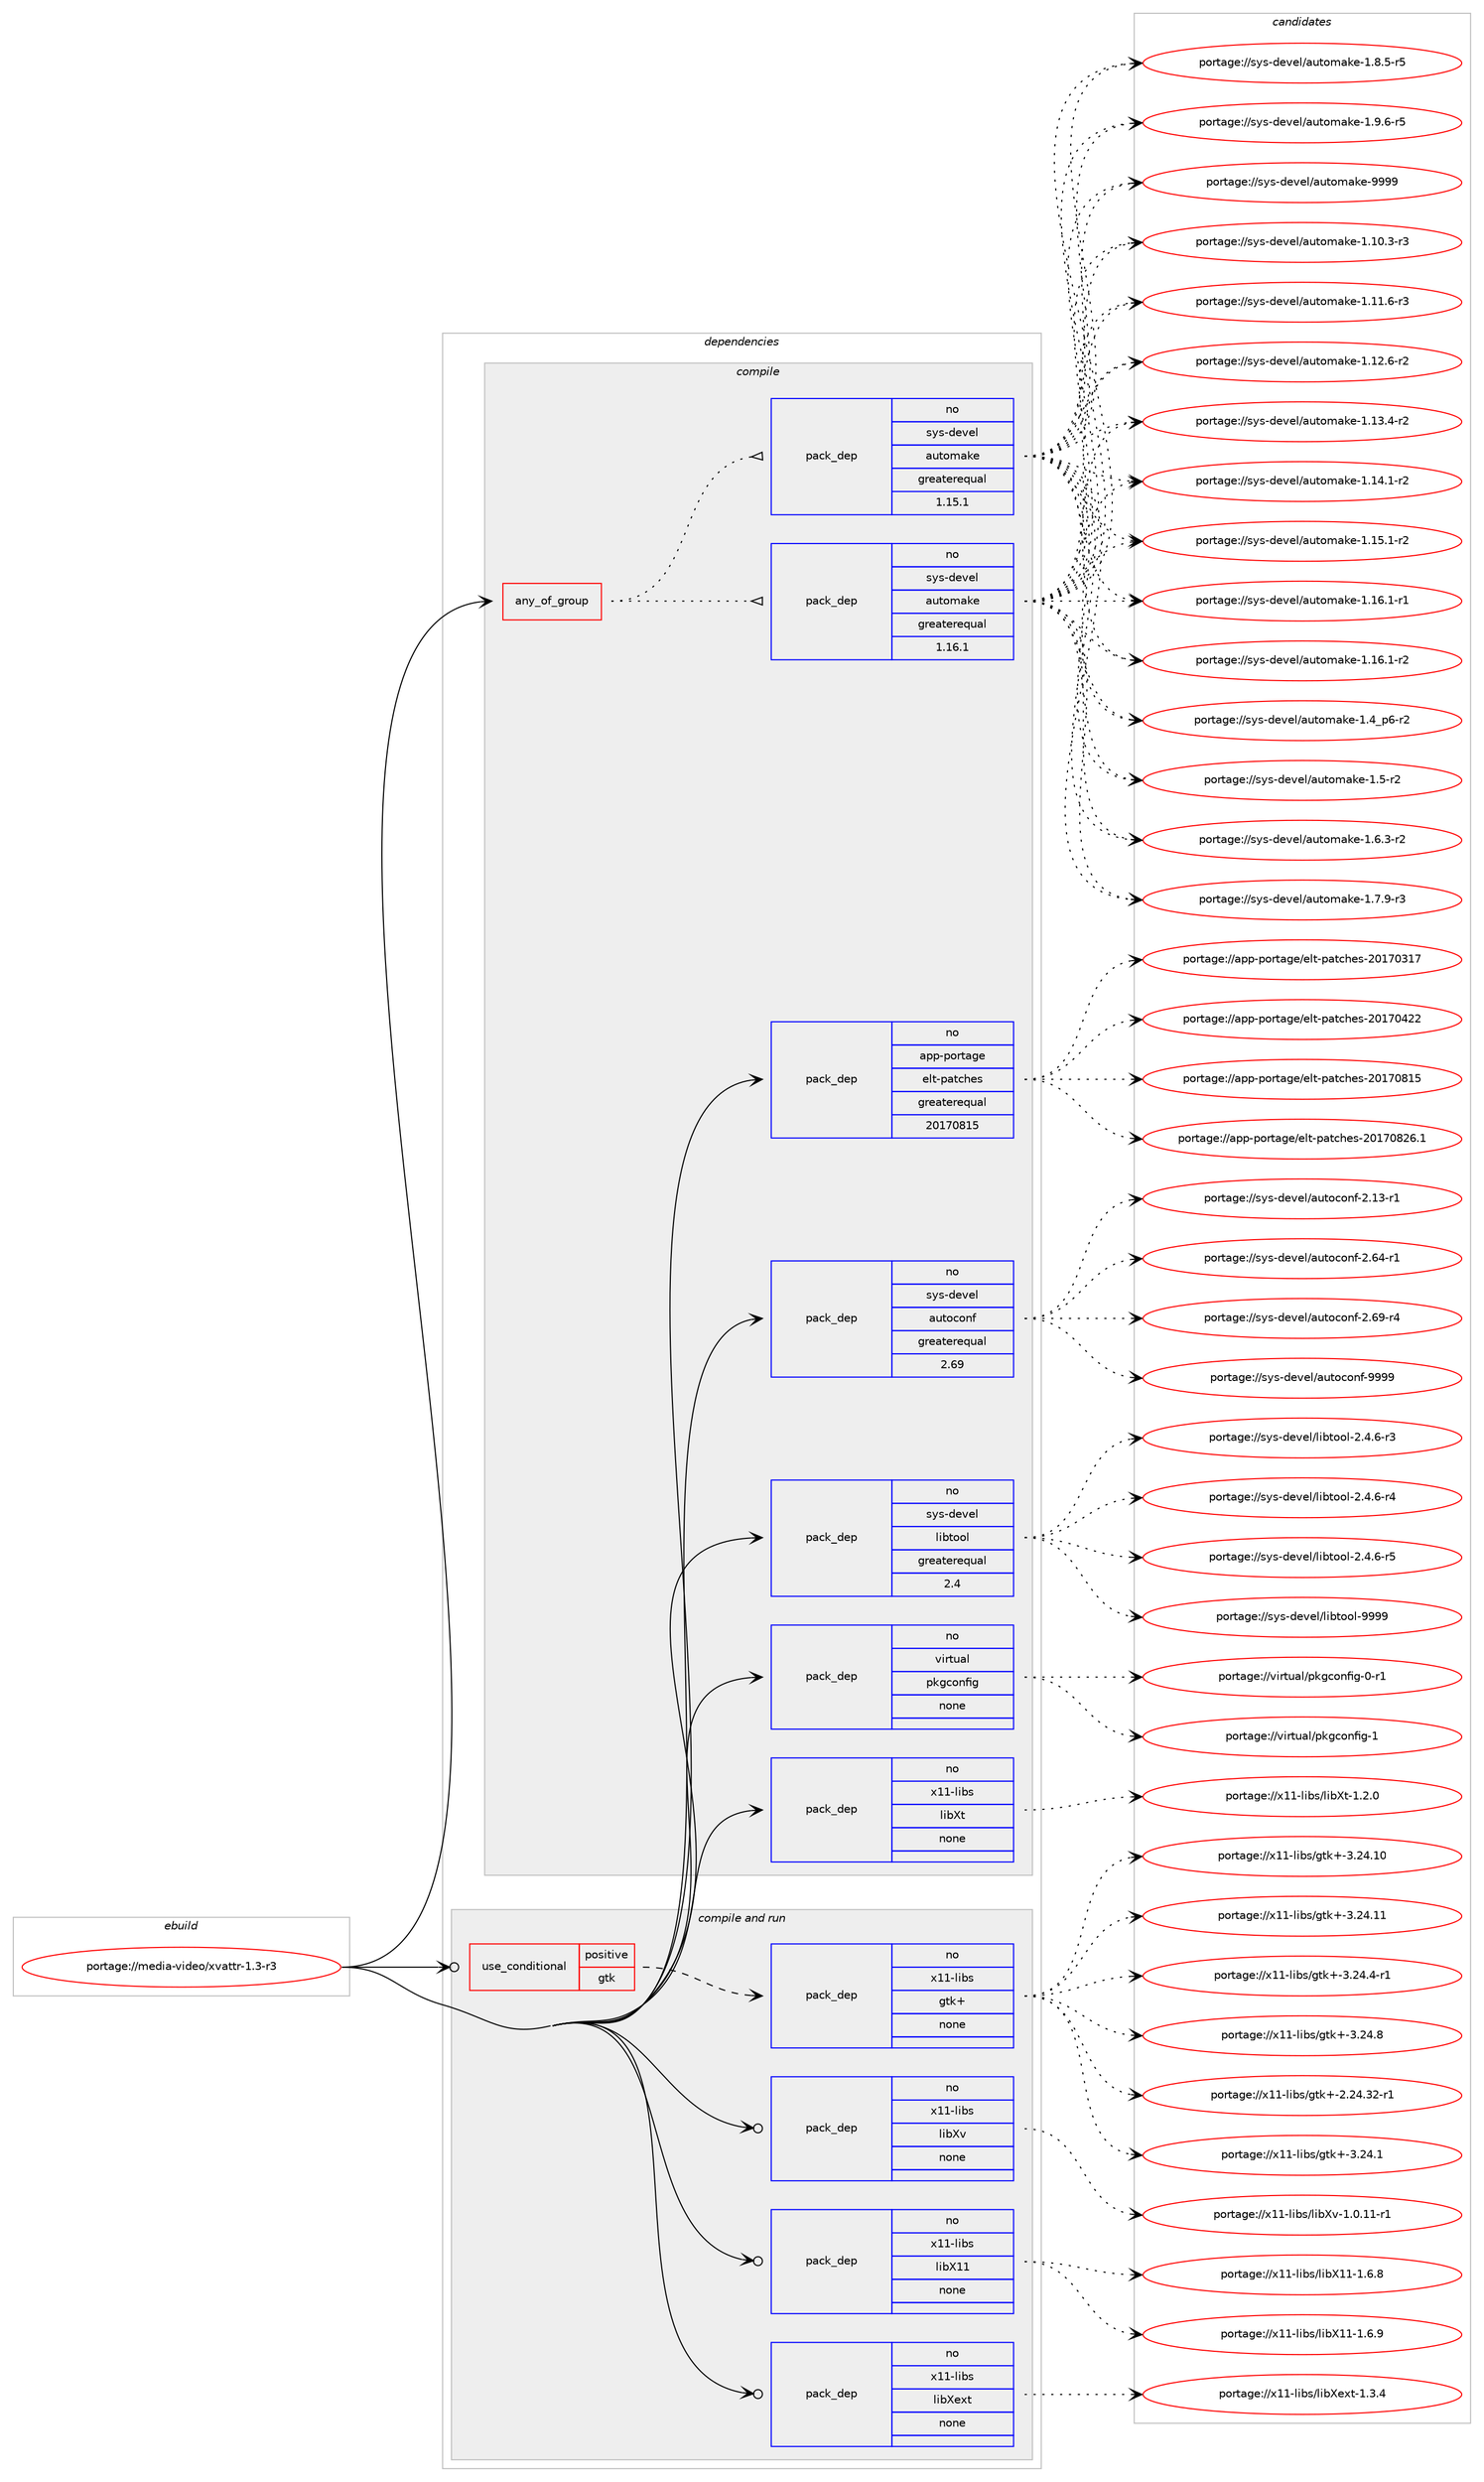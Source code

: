 digraph prolog {

# *************
# Graph options
# *************

newrank=true;
concentrate=true;
compound=true;
graph [rankdir=LR,fontname=Helvetica,fontsize=10,ranksep=1.5];#, ranksep=2.5, nodesep=0.2];
edge  [arrowhead=vee];
node  [fontname=Helvetica,fontsize=10];

# **********
# The ebuild
# **********

subgraph cluster_leftcol {
color=gray;
rank=same;
label=<<i>ebuild</i>>;
id [label="portage://media-video/xvattr-1.3-r3", color=red, width=4, href="../media-video/xvattr-1.3-r3.svg"];
}

# ****************
# The dependencies
# ****************

subgraph cluster_midcol {
color=gray;
label=<<i>dependencies</i>>;
subgraph cluster_compile {
fillcolor="#eeeeee";
style=filled;
label=<<i>compile</i>>;
subgraph any5479 {
dependency344261 [label=<<TABLE BORDER="0" CELLBORDER="1" CELLSPACING="0" CELLPADDING="4"><TR><TD CELLPADDING="10">any_of_group</TD></TR></TABLE>>, shape=none, color=red];subgraph pack252729 {
dependency344262 [label=<<TABLE BORDER="0" CELLBORDER="1" CELLSPACING="0" CELLPADDING="4" WIDTH="220"><TR><TD ROWSPAN="6" CELLPADDING="30">pack_dep</TD></TR><TR><TD WIDTH="110">no</TD></TR><TR><TD>sys-devel</TD></TR><TR><TD>automake</TD></TR><TR><TD>greaterequal</TD></TR><TR><TD>1.16.1</TD></TR></TABLE>>, shape=none, color=blue];
}
dependency344261:e -> dependency344262:w [weight=20,style="dotted",arrowhead="oinv"];
subgraph pack252730 {
dependency344263 [label=<<TABLE BORDER="0" CELLBORDER="1" CELLSPACING="0" CELLPADDING="4" WIDTH="220"><TR><TD ROWSPAN="6" CELLPADDING="30">pack_dep</TD></TR><TR><TD WIDTH="110">no</TD></TR><TR><TD>sys-devel</TD></TR><TR><TD>automake</TD></TR><TR><TD>greaterequal</TD></TR><TR><TD>1.15.1</TD></TR></TABLE>>, shape=none, color=blue];
}
dependency344261:e -> dependency344263:w [weight=20,style="dotted",arrowhead="oinv"];
}
id:e -> dependency344261:w [weight=20,style="solid",arrowhead="vee"];
subgraph pack252731 {
dependency344264 [label=<<TABLE BORDER="0" CELLBORDER="1" CELLSPACING="0" CELLPADDING="4" WIDTH="220"><TR><TD ROWSPAN="6" CELLPADDING="30">pack_dep</TD></TR><TR><TD WIDTH="110">no</TD></TR><TR><TD>app-portage</TD></TR><TR><TD>elt-patches</TD></TR><TR><TD>greaterequal</TD></TR><TR><TD>20170815</TD></TR></TABLE>>, shape=none, color=blue];
}
id:e -> dependency344264:w [weight=20,style="solid",arrowhead="vee"];
subgraph pack252732 {
dependency344265 [label=<<TABLE BORDER="0" CELLBORDER="1" CELLSPACING="0" CELLPADDING="4" WIDTH="220"><TR><TD ROWSPAN="6" CELLPADDING="30">pack_dep</TD></TR><TR><TD WIDTH="110">no</TD></TR><TR><TD>sys-devel</TD></TR><TR><TD>autoconf</TD></TR><TR><TD>greaterequal</TD></TR><TR><TD>2.69</TD></TR></TABLE>>, shape=none, color=blue];
}
id:e -> dependency344265:w [weight=20,style="solid",arrowhead="vee"];
subgraph pack252733 {
dependency344266 [label=<<TABLE BORDER="0" CELLBORDER="1" CELLSPACING="0" CELLPADDING="4" WIDTH="220"><TR><TD ROWSPAN="6" CELLPADDING="30">pack_dep</TD></TR><TR><TD WIDTH="110">no</TD></TR><TR><TD>sys-devel</TD></TR><TR><TD>libtool</TD></TR><TR><TD>greaterequal</TD></TR><TR><TD>2.4</TD></TR></TABLE>>, shape=none, color=blue];
}
id:e -> dependency344266:w [weight=20,style="solid",arrowhead="vee"];
subgraph pack252734 {
dependency344267 [label=<<TABLE BORDER="0" CELLBORDER="1" CELLSPACING="0" CELLPADDING="4" WIDTH="220"><TR><TD ROWSPAN="6" CELLPADDING="30">pack_dep</TD></TR><TR><TD WIDTH="110">no</TD></TR><TR><TD>virtual</TD></TR><TR><TD>pkgconfig</TD></TR><TR><TD>none</TD></TR><TR><TD></TD></TR></TABLE>>, shape=none, color=blue];
}
id:e -> dependency344267:w [weight=20,style="solid",arrowhead="vee"];
subgraph pack252735 {
dependency344268 [label=<<TABLE BORDER="0" CELLBORDER="1" CELLSPACING="0" CELLPADDING="4" WIDTH="220"><TR><TD ROWSPAN="6" CELLPADDING="30">pack_dep</TD></TR><TR><TD WIDTH="110">no</TD></TR><TR><TD>x11-libs</TD></TR><TR><TD>libXt</TD></TR><TR><TD>none</TD></TR><TR><TD></TD></TR></TABLE>>, shape=none, color=blue];
}
id:e -> dependency344268:w [weight=20,style="solid",arrowhead="vee"];
}
subgraph cluster_compileandrun {
fillcolor="#eeeeee";
style=filled;
label=<<i>compile and run</i>>;
subgraph cond85908 {
dependency344269 [label=<<TABLE BORDER="0" CELLBORDER="1" CELLSPACING="0" CELLPADDING="4"><TR><TD ROWSPAN="3" CELLPADDING="10">use_conditional</TD></TR><TR><TD>positive</TD></TR><TR><TD>gtk</TD></TR></TABLE>>, shape=none, color=red];
subgraph pack252736 {
dependency344270 [label=<<TABLE BORDER="0" CELLBORDER="1" CELLSPACING="0" CELLPADDING="4" WIDTH="220"><TR><TD ROWSPAN="6" CELLPADDING="30">pack_dep</TD></TR><TR><TD WIDTH="110">no</TD></TR><TR><TD>x11-libs</TD></TR><TR><TD>gtk+</TD></TR><TR><TD>none</TD></TR><TR><TD></TD></TR></TABLE>>, shape=none, color=blue];
}
dependency344269:e -> dependency344270:w [weight=20,style="dashed",arrowhead="vee"];
}
id:e -> dependency344269:w [weight=20,style="solid",arrowhead="odotvee"];
subgraph pack252737 {
dependency344271 [label=<<TABLE BORDER="0" CELLBORDER="1" CELLSPACING="0" CELLPADDING="4" WIDTH="220"><TR><TD ROWSPAN="6" CELLPADDING="30">pack_dep</TD></TR><TR><TD WIDTH="110">no</TD></TR><TR><TD>x11-libs</TD></TR><TR><TD>libX11</TD></TR><TR><TD>none</TD></TR><TR><TD></TD></TR></TABLE>>, shape=none, color=blue];
}
id:e -> dependency344271:w [weight=20,style="solid",arrowhead="odotvee"];
subgraph pack252738 {
dependency344272 [label=<<TABLE BORDER="0" CELLBORDER="1" CELLSPACING="0" CELLPADDING="4" WIDTH="220"><TR><TD ROWSPAN="6" CELLPADDING="30">pack_dep</TD></TR><TR><TD WIDTH="110">no</TD></TR><TR><TD>x11-libs</TD></TR><TR><TD>libXext</TD></TR><TR><TD>none</TD></TR><TR><TD></TD></TR></TABLE>>, shape=none, color=blue];
}
id:e -> dependency344272:w [weight=20,style="solid",arrowhead="odotvee"];
subgraph pack252739 {
dependency344273 [label=<<TABLE BORDER="0" CELLBORDER="1" CELLSPACING="0" CELLPADDING="4" WIDTH="220"><TR><TD ROWSPAN="6" CELLPADDING="30">pack_dep</TD></TR><TR><TD WIDTH="110">no</TD></TR><TR><TD>x11-libs</TD></TR><TR><TD>libXv</TD></TR><TR><TD>none</TD></TR><TR><TD></TD></TR></TABLE>>, shape=none, color=blue];
}
id:e -> dependency344273:w [weight=20,style="solid",arrowhead="odotvee"];
}
subgraph cluster_run {
fillcolor="#eeeeee";
style=filled;
label=<<i>run</i>>;
}
}

# **************
# The candidates
# **************

subgraph cluster_choices {
rank=same;
color=gray;
label=<<i>candidates</i>>;

subgraph choice252729 {
color=black;
nodesep=1;
choiceportage11512111545100101118101108479711711611110997107101454946494846514511451 [label="portage://sys-devel/automake-1.10.3-r3", color=red, width=4,href="../sys-devel/automake-1.10.3-r3.svg"];
choiceportage11512111545100101118101108479711711611110997107101454946494946544511451 [label="portage://sys-devel/automake-1.11.6-r3", color=red, width=4,href="../sys-devel/automake-1.11.6-r3.svg"];
choiceportage11512111545100101118101108479711711611110997107101454946495046544511450 [label="portage://sys-devel/automake-1.12.6-r2", color=red, width=4,href="../sys-devel/automake-1.12.6-r2.svg"];
choiceportage11512111545100101118101108479711711611110997107101454946495146524511450 [label="portage://sys-devel/automake-1.13.4-r2", color=red, width=4,href="../sys-devel/automake-1.13.4-r2.svg"];
choiceportage11512111545100101118101108479711711611110997107101454946495246494511450 [label="portage://sys-devel/automake-1.14.1-r2", color=red, width=4,href="../sys-devel/automake-1.14.1-r2.svg"];
choiceportage11512111545100101118101108479711711611110997107101454946495346494511450 [label="portage://sys-devel/automake-1.15.1-r2", color=red, width=4,href="../sys-devel/automake-1.15.1-r2.svg"];
choiceportage11512111545100101118101108479711711611110997107101454946495446494511449 [label="portage://sys-devel/automake-1.16.1-r1", color=red, width=4,href="../sys-devel/automake-1.16.1-r1.svg"];
choiceportage11512111545100101118101108479711711611110997107101454946495446494511450 [label="portage://sys-devel/automake-1.16.1-r2", color=red, width=4,href="../sys-devel/automake-1.16.1-r2.svg"];
choiceportage115121115451001011181011084797117116111109971071014549465295112544511450 [label="portage://sys-devel/automake-1.4_p6-r2", color=red, width=4,href="../sys-devel/automake-1.4_p6-r2.svg"];
choiceportage11512111545100101118101108479711711611110997107101454946534511450 [label="portage://sys-devel/automake-1.5-r2", color=red, width=4,href="../sys-devel/automake-1.5-r2.svg"];
choiceportage115121115451001011181011084797117116111109971071014549465446514511450 [label="portage://sys-devel/automake-1.6.3-r2", color=red, width=4,href="../sys-devel/automake-1.6.3-r2.svg"];
choiceportage115121115451001011181011084797117116111109971071014549465546574511451 [label="portage://sys-devel/automake-1.7.9-r3", color=red, width=4,href="../sys-devel/automake-1.7.9-r3.svg"];
choiceportage115121115451001011181011084797117116111109971071014549465646534511453 [label="portage://sys-devel/automake-1.8.5-r5", color=red, width=4,href="../sys-devel/automake-1.8.5-r5.svg"];
choiceportage115121115451001011181011084797117116111109971071014549465746544511453 [label="portage://sys-devel/automake-1.9.6-r5", color=red, width=4,href="../sys-devel/automake-1.9.6-r5.svg"];
choiceportage115121115451001011181011084797117116111109971071014557575757 [label="portage://sys-devel/automake-9999", color=red, width=4,href="../sys-devel/automake-9999.svg"];
dependency344262:e -> choiceportage11512111545100101118101108479711711611110997107101454946494846514511451:w [style=dotted,weight="100"];
dependency344262:e -> choiceportage11512111545100101118101108479711711611110997107101454946494946544511451:w [style=dotted,weight="100"];
dependency344262:e -> choiceportage11512111545100101118101108479711711611110997107101454946495046544511450:w [style=dotted,weight="100"];
dependency344262:e -> choiceportage11512111545100101118101108479711711611110997107101454946495146524511450:w [style=dotted,weight="100"];
dependency344262:e -> choiceportage11512111545100101118101108479711711611110997107101454946495246494511450:w [style=dotted,weight="100"];
dependency344262:e -> choiceportage11512111545100101118101108479711711611110997107101454946495346494511450:w [style=dotted,weight="100"];
dependency344262:e -> choiceportage11512111545100101118101108479711711611110997107101454946495446494511449:w [style=dotted,weight="100"];
dependency344262:e -> choiceportage11512111545100101118101108479711711611110997107101454946495446494511450:w [style=dotted,weight="100"];
dependency344262:e -> choiceportage115121115451001011181011084797117116111109971071014549465295112544511450:w [style=dotted,weight="100"];
dependency344262:e -> choiceportage11512111545100101118101108479711711611110997107101454946534511450:w [style=dotted,weight="100"];
dependency344262:e -> choiceportage115121115451001011181011084797117116111109971071014549465446514511450:w [style=dotted,weight="100"];
dependency344262:e -> choiceportage115121115451001011181011084797117116111109971071014549465546574511451:w [style=dotted,weight="100"];
dependency344262:e -> choiceportage115121115451001011181011084797117116111109971071014549465646534511453:w [style=dotted,weight="100"];
dependency344262:e -> choiceportage115121115451001011181011084797117116111109971071014549465746544511453:w [style=dotted,weight="100"];
dependency344262:e -> choiceportage115121115451001011181011084797117116111109971071014557575757:w [style=dotted,weight="100"];
}
subgraph choice252730 {
color=black;
nodesep=1;
choiceportage11512111545100101118101108479711711611110997107101454946494846514511451 [label="portage://sys-devel/automake-1.10.3-r3", color=red, width=4,href="../sys-devel/automake-1.10.3-r3.svg"];
choiceportage11512111545100101118101108479711711611110997107101454946494946544511451 [label="portage://sys-devel/automake-1.11.6-r3", color=red, width=4,href="../sys-devel/automake-1.11.6-r3.svg"];
choiceportage11512111545100101118101108479711711611110997107101454946495046544511450 [label="portage://sys-devel/automake-1.12.6-r2", color=red, width=4,href="../sys-devel/automake-1.12.6-r2.svg"];
choiceportage11512111545100101118101108479711711611110997107101454946495146524511450 [label="portage://sys-devel/automake-1.13.4-r2", color=red, width=4,href="../sys-devel/automake-1.13.4-r2.svg"];
choiceportage11512111545100101118101108479711711611110997107101454946495246494511450 [label="portage://sys-devel/automake-1.14.1-r2", color=red, width=4,href="../sys-devel/automake-1.14.1-r2.svg"];
choiceportage11512111545100101118101108479711711611110997107101454946495346494511450 [label="portage://sys-devel/automake-1.15.1-r2", color=red, width=4,href="../sys-devel/automake-1.15.1-r2.svg"];
choiceportage11512111545100101118101108479711711611110997107101454946495446494511449 [label="portage://sys-devel/automake-1.16.1-r1", color=red, width=4,href="../sys-devel/automake-1.16.1-r1.svg"];
choiceportage11512111545100101118101108479711711611110997107101454946495446494511450 [label="portage://sys-devel/automake-1.16.1-r2", color=red, width=4,href="../sys-devel/automake-1.16.1-r2.svg"];
choiceportage115121115451001011181011084797117116111109971071014549465295112544511450 [label="portage://sys-devel/automake-1.4_p6-r2", color=red, width=4,href="../sys-devel/automake-1.4_p6-r2.svg"];
choiceportage11512111545100101118101108479711711611110997107101454946534511450 [label="portage://sys-devel/automake-1.5-r2", color=red, width=4,href="../sys-devel/automake-1.5-r2.svg"];
choiceportage115121115451001011181011084797117116111109971071014549465446514511450 [label="portage://sys-devel/automake-1.6.3-r2", color=red, width=4,href="../sys-devel/automake-1.6.3-r2.svg"];
choiceportage115121115451001011181011084797117116111109971071014549465546574511451 [label="portage://sys-devel/automake-1.7.9-r3", color=red, width=4,href="../sys-devel/automake-1.7.9-r3.svg"];
choiceportage115121115451001011181011084797117116111109971071014549465646534511453 [label="portage://sys-devel/automake-1.8.5-r5", color=red, width=4,href="../sys-devel/automake-1.8.5-r5.svg"];
choiceportage115121115451001011181011084797117116111109971071014549465746544511453 [label="portage://sys-devel/automake-1.9.6-r5", color=red, width=4,href="../sys-devel/automake-1.9.6-r5.svg"];
choiceportage115121115451001011181011084797117116111109971071014557575757 [label="portage://sys-devel/automake-9999", color=red, width=4,href="../sys-devel/automake-9999.svg"];
dependency344263:e -> choiceportage11512111545100101118101108479711711611110997107101454946494846514511451:w [style=dotted,weight="100"];
dependency344263:e -> choiceportage11512111545100101118101108479711711611110997107101454946494946544511451:w [style=dotted,weight="100"];
dependency344263:e -> choiceportage11512111545100101118101108479711711611110997107101454946495046544511450:w [style=dotted,weight="100"];
dependency344263:e -> choiceportage11512111545100101118101108479711711611110997107101454946495146524511450:w [style=dotted,weight="100"];
dependency344263:e -> choiceportage11512111545100101118101108479711711611110997107101454946495246494511450:w [style=dotted,weight="100"];
dependency344263:e -> choiceportage11512111545100101118101108479711711611110997107101454946495346494511450:w [style=dotted,weight="100"];
dependency344263:e -> choiceportage11512111545100101118101108479711711611110997107101454946495446494511449:w [style=dotted,weight="100"];
dependency344263:e -> choiceportage11512111545100101118101108479711711611110997107101454946495446494511450:w [style=dotted,weight="100"];
dependency344263:e -> choiceportage115121115451001011181011084797117116111109971071014549465295112544511450:w [style=dotted,weight="100"];
dependency344263:e -> choiceportage11512111545100101118101108479711711611110997107101454946534511450:w [style=dotted,weight="100"];
dependency344263:e -> choiceportage115121115451001011181011084797117116111109971071014549465446514511450:w [style=dotted,weight="100"];
dependency344263:e -> choiceportage115121115451001011181011084797117116111109971071014549465546574511451:w [style=dotted,weight="100"];
dependency344263:e -> choiceportage115121115451001011181011084797117116111109971071014549465646534511453:w [style=dotted,weight="100"];
dependency344263:e -> choiceportage115121115451001011181011084797117116111109971071014549465746544511453:w [style=dotted,weight="100"];
dependency344263:e -> choiceportage115121115451001011181011084797117116111109971071014557575757:w [style=dotted,weight="100"];
}
subgraph choice252731 {
color=black;
nodesep=1;
choiceportage97112112451121111141169710310147101108116451129711699104101115455048495548514955 [label="portage://app-portage/elt-patches-20170317", color=red, width=4,href="../app-portage/elt-patches-20170317.svg"];
choiceportage97112112451121111141169710310147101108116451129711699104101115455048495548525050 [label="portage://app-portage/elt-patches-20170422", color=red, width=4,href="../app-portage/elt-patches-20170422.svg"];
choiceportage97112112451121111141169710310147101108116451129711699104101115455048495548564953 [label="portage://app-portage/elt-patches-20170815", color=red, width=4,href="../app-portage/elt-patches-20170815.svg"];
choiceportage971121124511211111411697103101471011081164511297116991041011154550484955485650544649 [label="portage://app-portage/elt-patches-20170826.1", color=red, width=4,href="../app-portage/elt-patches-20170826.1.svg"];
dependency344264:e -> choiceportage97112112451121111141169710310147101108116451129711699104101115455048495548514955:w [style=dotted,weight="100"];
dependency344264:e -> choiceportage97112112451121111141169710310147101108116451129711699104101115455048495548525050:w [style=dotted,weight="100"];
dependency344264:e -> choiceportage97112112451121111141169710310147101108116451129711699104101115455048495548564953:w [style=dotted,weight="100"];
dependency344264:e -> choiceportage971121124511211111411697103101471011081164511297116991041011154550484955485650544649:w [style=dotted,weight="100"];
}
subgraph choice252732 {
color=black;
nodesep=1;
choiceportage1151211154510010111810110847971171161119911111010245504649514511449 [label="portage://sys-devel/autoconf-2.13-r1", color=red, width=4,href="../sys-devel/autoconf-2.13-r1.svg"];
choiceportage1151211154510010111810110847971171161119911111010245504654524511449 [label="portage://sys-devel/autoconf-2.64-r1", color=red, width=4,href="../sys-devel/autoconf-2.64-r1.svg"];
choiceportage1151211154510010111810110847971171161119911111010245504654574511452 [label="portage://sys-devel/autoconf-2.69-r4", color=red, width=4,href="../sys-devel/autoconf-2.69-r4.svg"];
choiceportage115121115451001011181011084797117116111991111101024557575757 [label="portage://sys-devel/autoconf-9999", color=red, width=4,href="../sys-devel/autoconf-9999.svg"];
dependency344265:e -> choiceportage1151211154510010111810110847971171161119911111010245504649514511449:w [style=dotted,weight="100"];
dependency344265:e -> choiceportage1151211154510010111810110847971171161119911111010245504654524511449:w [style=dotted,weight="100"];
dependency344265:e -> choiceportage1151211154510010111810110847971171161119911111010245504654574511452:w [style=dotted,weight="100"];
dependency344265:e -> choiceportage115121115451001011181011084797117116111991111101024557575757:w [style=dotted,weight="100"];
}
subgraph choice252733 {
color=black;
nodesep=1;
choiceportage1151211154510010111810110847108105981161111111084550465246544511451 [label="portage://sys-devel/libtool-2.4.6-r3", color=red, width=4,href="../sys-devel/libtool-2.4.6-r3.svg"];
choiceportage1151211154510010111810110847108105981161111111084550465246544511452 [label="portage://sys-devel/libtool-2.4.6-r4", color=red, width=4,href="../sys-devel/libtool-2.4.6-r4.svg"];
choiceportage1151211154510010111810110847108105981161111111084550465246544511453 [label="portage://sys-devel/libtool-2.4.6-r5", color=red, width=4,href="../sys-devel/libtool-2.4.6-r5.svg"];
choiceportage1151211154510010111810110847108105981161111111084557575757 [label="portage://sys-devel/libtool-9999", color=red, width=4,href="../sys-devel/libtool-9999.svg"];
dependency344266:e -> choiceportage1151211154510010111810110847108105981161111111084550465246544511451:w [style=dotted,weight="100"];
dependency344266:e -> choiceportage1151211154510010111810110847108105981161111111084550465246544511452:w [style=dotted,weight="100"];
dependency344266:e -> choiceportage1151211154510010111810110847108105981161111111084550465246544511453:w [style=dotted,weight="100"];
dependency344266:e -> choiceportage1151211154510010111810110847108105981161111111084557575757:w [style=dotted,weight="100"];
}
subgraph choice252734 {
color=black;
nodesep=1;
choiceportage11810511411611797108471121071039911111010210510345484511449 [label="portage://virtual/pkgconfig-0-r1", color=red, width=4,href="../virtual/pkgconfig-0-r1.svg"];
choiceportage1181051141161179710847112107103991111101021051034549 [label="portage://virtual/pkgconfig-1", color=red, width=4,href="../virtual/pkgconfig-1.svg"];
dependency344267:e -> choiceportage11810511411611797108471121071039911111010210510345484511449:w [style=dotted,weight="100"];
dependency344267:e -> choiceportage1181051141161179710847112107103991111101021051034549:w [style=dotted,weight="100"];
}
subgraph choice252735 {
color=black;
nodesep=1;
choiceportage12049494510810598115471081059888116454946504648 [label="portage://x11-libs/libXt-1.2.0", color=red, width=4,href="../x11-libs/libXt-1.2.0.svg"];
dependency344268:e -> choiceportage12049494510810598115471081059888116454946504648:w [style=dotted,weight="100"];
}
subgraph choice252736 {
color=black;
nodesep=1;
choiceportage12049494510810598115471031161074345504650524651504511449 [label="portage://x11-libs/gtk+-2.24.32-r1", color=red, width=4,href="../x11-libs/gtk+-2.24.32-r1.svg"];
choiceportage12049494510810598115471031161074345514650524649 [label="portage://x11-libs/gtk+-3.24.1", color=red, width=4,href="../x11-libs/gtk+-3.24.1.svg"];
choiceportage1204949451081059811547103116107434551465052464948 [label="portage://x11-libs/gtk+-3.24.10", color=red, width=4,href="../x11-libs/gtk+-3.24.10.svg"];
choiceportage1204949451081059811547103116107434551465052464949 [label="portage://x11-libs/gtk+-3.24.11", color=red, width=4,href="../x11-libs/gtk+-3.24.11.svg"];
choiceportage120494945108105981154710311610743455146505246524511449 [label="portage://x11-libs/gtk+-3.24.4-r1", color=red, width=4,href="../x11-libs/gtk+-3.24.4-r1.svg"];
choiceportage12049494510810598115471031161074345514650524656 [label="portage://x11-libs/gtk+-3.24.8", color=red, width=4,href="../x11-libs/gtk+-3.24.8.svg"];
dependency344270:e -> choiceportage12049494510810598115471031161074345504650524651504511449:w [style=dotted,weight="100"];
dependency344270:e -> choiceportage12049494510810598115471031161074345514650524649:w [style=dotted,weight="100"];
dependency344270:e -> choiceportage1204949451081059811547103116107434551465052464948:w [style=dotted,weight="100"];
dependency344270:e -> choiceportage1204949451081059811547103116107434551465052464949:w [style=dotted,weight="100"];
dependency344270:e -> choiceportage120494945108105981154710311610743455146505246524511449:w [style=dotted,weight="100"];
dependency344270:e -> choiceportage12049494510810598115471031161074345514650524656:w [style=dotted,weight="100"];
}
subgraph choice252737 {
color=black;
nodesep=1;
choiceportage120494945108105981154710810598884949454946544656 [label="portage://x11-libs/libX11-1.6.8", color=red, width=4,href="../x11-libs/libX11-1.6.8.svg"];
choiceportage120494945108105981154710810598884949454946544657 [label="portage://x11-libs/libX11-1.6.9", color=red, width=4,href="../x11-libs/libX11-1.6.9.svg"];
dependency344271:e -> choiceportage120494945108105981154710810598884949454946544656:w [style=dotted,weight="100"];
dependency344271:e -> choiceportage120494945108105981154710810598884949454946544657:w [style=dotted,weight="100"];
}
subgraph choice252738 {
color=black;
nodesep=1;
choiceportage12049494510810598115471081059888101120116454946514652 [label="portage://x11-libs/libXext-1.3.4", color=red, width=4,href="../x11-libs/libXext-1.3.4.svg"];
dependency344272:e -> choiceportage12049494510810598115471081059888101120116454946514652:w [style=dotted,weight="100"];
}
subgraph choice252739 {
color=black;
nodesep=1;
choiceportage12049494510810598115471081059888118454946484649494511449 [label="portage://x11-libs/libXv-1.0.11-r1", color=red, width=4,href="../x11-libs/libXv-1.0.11-r1.svg"];
dependency344273:e -> choiceportage12049494510810598115471081059888118454946484649494511449:w [style=dotted,weight="100"];
}
}

}

